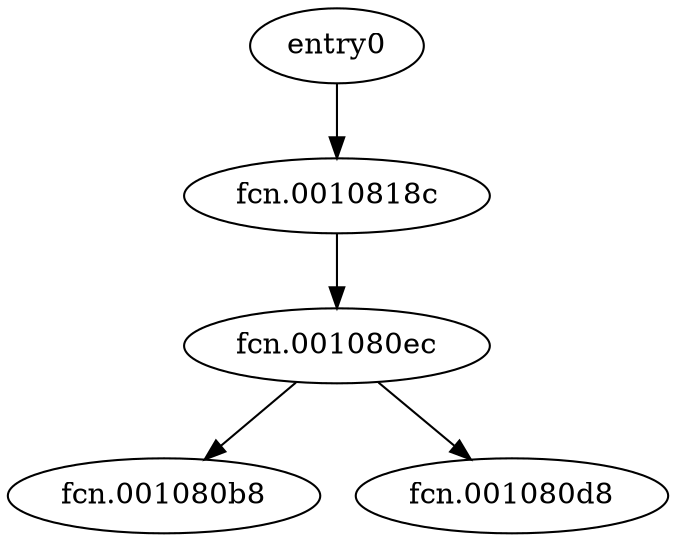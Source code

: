 digraph code {
  "0x00107580" [label="entry0"];
  "0x00107580" -> "0x0010818c";
  "0x0010818c" [label="fcn.0010818c"];
  "0x0010818c" [label="fcn.0010818c"];
  "0x0010818c" -> "0x001080ec";
  "0x001080ec" [label="fcn.001080ec"];
  "0x001080ec" [label="fcn.001080ec"];
  "0x001080ec" -> "0x001080b8";
  "0x001080b8" [label="fcn.001080b8"];
  "0x001080ec" -> "0x001080d8";
  "0x001080d8" [label="fcn.001080d8"];
}
